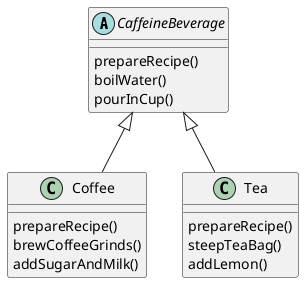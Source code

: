 @startuml

abstract class CaffeineBeverage {
  prepareRecipe()
  boilWater()
  pourInCup()
}

class Coffee extends CaffeineBeverage {
  prepareRecipe()
  brewCoffeeGrinds()
  addSugarAndMilk()
}

class Tea extends CaffeineBeverage {
  prepareRecipe()
  steepTeaBag()
  addLemon()
}
@enduml
